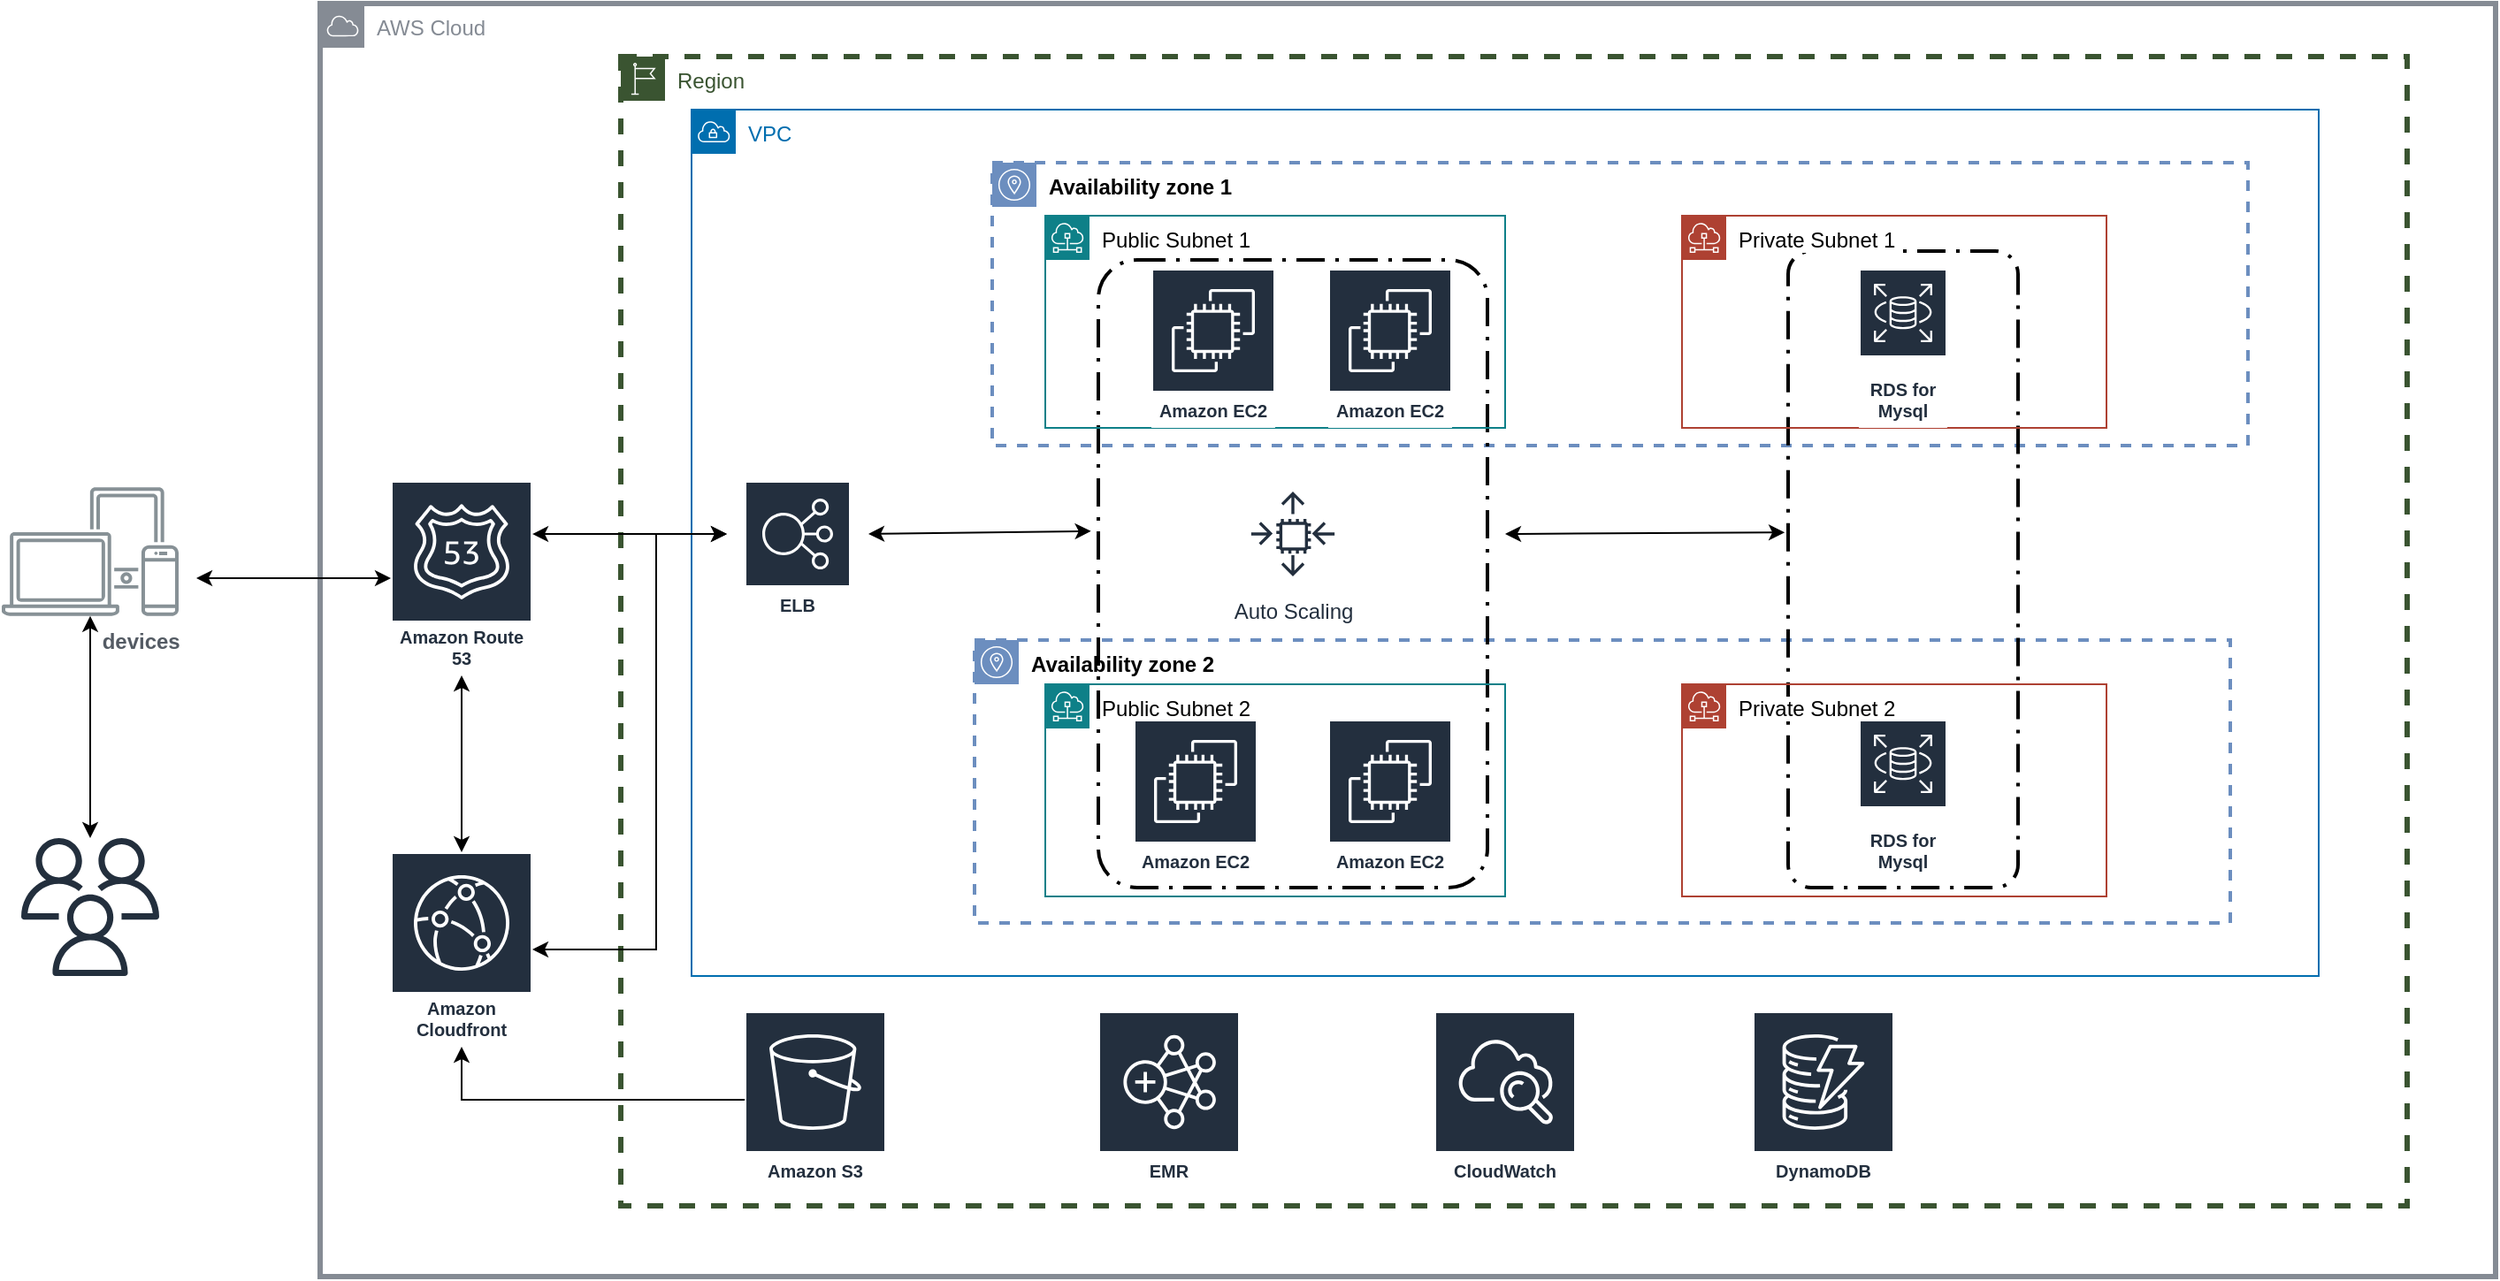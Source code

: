 <mxfile version="17.4.3" type="github">
  <diagram id="Uc_7oqcD5Ny5fzvCNf-f" name="Page-1">
    <mxGraphModel dx="1783" dy="1116" grid="1" gridSize="10" guides="1" tooltips="1" connect="1" arrows="1" fold="1" page="1" pageScale="1" pageWidth="1600" pageHeight="900" math="0" shadow="0">
      <root>
        <mxCell id="0" />
        <mxCell id="1" parent="0" />
        <mxCell id="pLk1prXo5KtXHWi_JZdG-7" value="AWS Cloud" style="sketch=0;outlineConnect=0;gradientColor=none;html=1;whiteSpace=wrap;fontSize=12;fontStyle=0;shape=mxgraph.aws4.group;grIcon=mxgraph.aws4.group_aws_cloud;strokeColor=#858B94;fillColor=none;verticalAlign=top;align=left;spacingLeft=30;fontColor=#858B94;dashed=0;strokeWidth=3;" vertex="1" parent="1">
          <mxGeometry x="290" y="30" width="1230" height="720" as="geometry" />
        </mxCell>
        <mxCell id="pLk1prXo5KtXHWi_JZdG-8" value="Region" style="sketch=0;outlineConnect=0;html=1;whiteSpace=wrap;fontSize=12;fontStyle=0;shape=mxgraph.aws4.group;grIcon=mxgraph.aws4.group_region;strokeColor=#3A5431;fillColor=none;verticalAlign=top;align=left;spacingLeft=30;fontColor=#3A5431;dashed=1;strokeWidth=3;" vertex="1" parent="1">
          <mxGeometry x="460" y="60" width="1010" height="650" as="geometry" />
        </mxCell>
        <mxCell id="pLk1prXo5KtXHWi_JZdG-9" value="VPC" style="sketch=0;outlineConnect=0;html=1;whiteSpace=wrap;fontSize=12;fontStyle=0;shape=mxgraph.aws4.group;grIcon=mxgraph.aws4.group_vpc;strokeColor=#006EAF;fillColor=none;verticalAlign=top;align=left;spacingLeft=30;fontColor=#006EAF;dashed=0;" vertex="1" parent="1">
          <mxGeometry x="500" y="90" width="920" height="490" as="geometry" />
        </mxCell>
        <mxCell id="pLk1prXo5KtXHWi_JZdG-10" value="&lt;b&gt;Availability zone 1&lt;/b&gt;" style="sketch=0;outlineConnect=0;html=1;whiteSpace=wrap;fontSize=12;fontStyle=0;shape=mxgraph.aws4.group;grIcon=mxgraph.aws4.group_availability_zone;strokeColor=#6c8ebf;fillColor=none;verticalAlign=top;align=left;spacingLeft=30;dashed=1;strokeWidth=2;" vertex="1" parent="1">
          <mxGeometry x="670" y="120" width="710" height="160" as="geometry" />
        </mxCell>
        <mxCell id="pLk1prXo5KtXHWi_JZdG-11" value="Amazon Cloudfront" style="sketch=0;outlineConnect=0;fontColor=#232F3E;gradientColor=none;strokeColor=#ffffff;fillColor=#232F3E;dashed=0;verticalLabelPosition=middle;verticalAlign=bottom;align=center;html=1;whiteSpace=wrap;fontSize=10;fontStyle=1;spacing=3;shape=mxgraph.aws4.productIcon;prIcon=mxgraph.aws4.cloudfront;" vertex="1" parent="1">
          <mxGeometry x="330" y="510" width="80" height="110" as="geometry" />
        </mxCell>
        <mxCell id="pLk1prXo5KtXHWi_JZdG-12" value="Amazon Route 53" style="sketch=0;outlineConnect=0;fontColor=#232F3E;gradientColor=none;strokeColor=#ffffff;fillColor=#232F3E;dashed=0;verticalLabelPosition=middle;verticalAlign=bottom;align=center;html=1;whiteSpace=wrap;fontSize=10;fontStyle=1;spacing=3;shape=mxgraph.aws4.productIcon;prIcon=mxgraph.aws4.route_53;" vertex="1" parent="1">
          <mxGeometry x="330" y="300" width="80" height="110" as="geometry" />
        </mxCell>
        <mxCell id="pLk1prXo5KtXHWi_JZdG-13" value="Amazon S3" style="sketch=0;outlineConnect=0;fontColor=#232F3E;gradientColor=none;strokeColor=#ffffff;fillColor=#232F3E;dashed=0;verticalLabelPosition=middle;verticalAlign=bottom;align=center;html=1;whiteSpace=wrap;fontSize=10;fontStyle=1;spacing=3;shape=mxgraph.aws4.productIcon;prIcon=mxgraph.aws4.s3;" vertex="1" parent="1">
          <mxGeometry x="530" y="600" width="80" height="100" as="geometry" />
        </mxCell>
        <mxCell id="pLk1prXo5KtXHWi_JZdG-14" value="" style="sketch=0;outlineConnect=0;fontColor=#232F3E;gradientColor=none;fillColor=#232F3D;strokeColor=none;dashed=0;verticalLabelPosition=bottom;verticalAlign=top;align=center;html=1;fontSize=12;fontStyle=0;aspect=fixed;pointerEvents=1;shape=mxgraph.aws4.users;" vertex="1" parent="1">
          <mxGeometry x="121" y="502" width="78" height="78" as="geometry" />
        </mxCell>
        <mxCell id="pLk1prXo5KtXHWi_JZdG-15" value="&lt;span&gt;&lt;b&gt;&amp;nbsp; &amp;nbsp; &amp;nbsp; &amp;nbsp; &amp;nbsp; &amp;nbsp; &amp;nbsp; &amp;nbsp; &amp;nbsp;devices&lt;/b&gt;&lt;/span&gt;" style="sketch=0;outlineConnect=0;gradientColor=none;fontColor=#545B64;strokeColor=none;fillColor=#879196;dashed=0;verticalLabelPosition=bottom;verticalAlign=top;align=center;html=1;fontSize=12;fontStyle=0;aspect=fixed;shape=mxgraph.aws4.illustration_devices;pointerEvents=1;labelBackgroundColor=default;" vertex="1" parent="1">
          <mxGeometry x="110" y="303.5" width="100" height="73" as="geometry" />
        </mxCell>
        <mxCell id="pLk1prXo5KtXHWi_JZdG-16" value="CloudWatch" style="sketch=0;outlineConnect=0;fontColor=#232F3E;gradientColor=none;strokeColor=#ffffff;fillColor=#232F3E;dashed=0;verticalLabelPosition=middle;verticalAlign=bottom;align=center;html=1;whiteSpace=wrap;fontSize=10;fontStyle=1;spacing=3;shape=mxgraph.aws4.productIcon;prIcon=mxgraph.aws4.cloudwatch;" vertex="1" parent="1">
          <mxGeometry x="920" y="600" width="80" height="100" as="geometry" />
        </mxCell>
        <mxCell id="pLk1prXo5KtXHWi_JZdG-23" value="&lt;span style=&quot;background-color: rgb(255 , 255 , 255)&quot;&gt;&lt;b&gt;Availability zone 2&lt;/b&gt;&lt;/span&gt;" style="sketch=0;outlineConnect=0;html=1;whiteSpace=wrap;fontSize=12;fontStyle=0;shape=mxgraph.aws4.group;grIcon=mxgraph.aws4.group_availability_zone;strokeColor=#6c8ebf;fillColor=none;verticalAlign=top;align=left;spacingLeft=30;dashed=1;strokeWidth=2;" vertex="1" parent="1">
          <mxGeometry x="660" y="390" width="710" height="160" as="geometry" />
        </mxCell>
        <mxCell id="pLk1prXo5KtXHWi_JZdG-28" value="" style="rounded=1;arcSize=10;dashed=1;fillColor=none;gradientColor=none;dashPattern=8 3 1 3;strokeWidth=2;fontColor=#3A5431;" vertex="1" parent="1">
          <mxGeometry x="730" y="175" width="220" height="355" as="geometry" />
        </mxCell>
        <mxCell id="pLk1prXo5KtXHWi_JZdG-18" value="DynamoDB" style="sketch=0;outlineConnect=0;fontColor=#232F3E;gradientColor=none;strokeColor=#ffffff;fillColor=#232F3E;dashed=0;verticalLabelPosition=middle;verticalAlign=bottom;align=center;html=1;whiteSpace=wrap;fontSize=10;fontStyle=1;spacing=3;shape=mxgraph.aws4.productIcon;prIcon=mxgraph.aws4.dynamodb;" vertex="1" parent="1">
          <mxGeometry x="1100" y="600" width="80" height="100" as="geometry" />
        </mxCell>
        <mxCell id="pLk1prXo5KtXHWi_JZdG-20" value="Auto Scaling" style="sketch=0;outlineConnect=0;fontColor=#232F3E;gradientColor=none;strokeColor=#232F3E;fillColor=#ffffff;dashed=0;verticalLabelPosition=bottom;verticalAlign=top;align=center;html=1;fontSize=12;fontStyle=0;aspect=fixed;shape=mxgraph.aws4.resourceIcon;resIcon=mxgraph.aws4.auto_scaling;" vertex="1" parent="1">
          <mxGeometry x="810" y="300" width="60" height="60" as="geometry" />
        </mxCell>
        <mxCell id="pLk1prXo5KtXHWi_JZdG-21" value="ELB" style="sketch=0;outlineConnect=0;fontColor=#232F3E;gradientColor=none;strokeColor=#ffffff;fillColor=#232F3E;dashed=0;verticalLabelPosition=middle;verticalAlign=bottom;align=center;html=1;whiteSpace=wrap;fontSize=10;fontStyle=1;spacing=3;shape=mxgraph.aws4.productIcon;prIcon=mxgraph.aws4.elastic_load_balancing;" vertex="1" parent="1">
          <mxGeometry x="530" y="300" width="60" height="80" as="geometry" />
        </mxCell>
        <mxCell id="pLk1prXo5KtXHWi_JZdG-22" value="EMR" style="sketch=0;outlineConnect=0;fontColor=#232F3E;gradientColor=none;strokeColor=#ffffff;fillColor=#232F3E;dashed=0;verticalLabelPosition=middle;verticalAlign=bottom;align=center;html=1;whiteSpace=wrap;fontSize=10;fontStyle=1;spacing=3;shape=mxgraph.aws4.productIcon;prIcon=mxgraph.aws4.emr;" vertex="1" parent="1">
          <mxGeometry x="730" y="600" width="80" height="100" as="geometry" />
        </mxCell>
        <mxCell id="pLk1prXo5KtXHWi_JZdG-36" style="edgeStyle=orthogonalEdgeStyle;rounded=0;orthogonalLoop=1;jettySize=auto;html=1;fontColor=#3A5431;" edge="1" parent="1" source="pLk1prXo5KtXHWi_JZdG-13" target="pLk1prXo5KtXHWi_JZdG-11">
          <mxGeometry relative="1" as="geometry">
            <mxPoint x="500" y="790" as="sourcePoint" />
            <Array as="points">
              <mxPoint x="370" y="650" />
            </Array>
          </mxGeometry>
        </mxCell>
        <mxCell id="pLk1prXo5KtXHWi_JZdG-27" value="Public Subnet 2" style="sketch=0;outlineConnect=0;html=1;whiteSpace=wrap;fontSize=12;fontStyle=0;shape=mxgraph.aws4.group;grIcon=mxgraph.aws4.group_subnet;strokeColor=#0e8088;fillColor=none;verticalAlign=top;align=left;spacingLeft=30;dashed=0;" vertex="1" parent="1">
          <mxGeometry x="700" y="415" width="260" height="120" as="geometry" />
        </mxCell>
        <mxCell id="pLk1prXo5KtXHWi_JZdG-26" value="Public Subnet 1" style="sketch=0;outlineConnect=0;html=1;whiteSpace=wrap;fontSize=12;fontStyle=0;shape=mxgraph.aws4.group;grIcon=mxgraph.aws4.group_subnet;strokeColor=#0e8088;fillColor=none;verticalAlign=top;align=left;spacingLeft=30;dashed=0;" vertex="1" parent="1">
          <mxGeometry x="700" y="150" width="260" height="120" as="geometry" />
        </mxCell>
        <mxCell id="pLk1prXo5KtXHWi_JZdG-34" value="" style="endArrow=classic;startArrow=classic;html=1;rounded=0;fontColor=#3A5431;" edge="1" parent="1" source="pLk1prXo5KtXHWi_JZdG-12" target="pLk1prXo5KtXHWi_JZdG-11">
          <mxGeometry width="50" height="50" relative="1" as="geometry">
            <mxPoint x="760" y="480" as="sourcePoint" />
            <mxPoint x="810" y="430" as="targetPoint" />
          </mxGeometry>
        </mxCell>
        <mxCell id="pLk1prXo5KtXHWi_JZdG-30" value="Amazon EC2" style="sketch=0;outlineConnect=0;fontColor=#232F3E;gradientColor=none;strokeColor=#ffffff;fillColor=#232F3E;dashed=0;verticalLabelPosition=middle;verticalAlign=bottom;align=center;html=1;whiteSpace=wrap;fontSize=10;fontStyle=1;spacing=3;shape=mxgraph.aws4.productIcon;prIcon=mxgraph.aws4.ec2;" vertex="1" parent="1">
          <mxGeometry x="750" y="435" width="70" height="90" as="geometry" />
        </mxCell>
        <mxCell id="pLk1prXo5KtXHWi_JZdG-29" value="Amazon EC2" style="sketch=0;outlineConnect=0;fontColor=#232F3E;gradientColor=none;strokeColor=#ffffff;fillColor=#232F3E;dashed=0;verticalLabelPosition=middle;verticalAlign=bottom;align=center;html=1;whiteSpace=wrap;fontSize=10;fontStyle=1;spacing=3;shape=mxgraph.aws4.productIcon;prIcon=mxgraph.aws4.ec2;" vertex="1" parent="1">
          <mxGeometry x="760" y="180" width="70" height="90" as="geometry" />
        </mxCell>
        <mxCell id="pLk1prXo5KtXHWi_JZdG-24" value="Amazon EC2" style="sketch=0;outlineConnect=0;fontColor=#232F3E;gradientColor=none;strokeColor=#ffffff;fillColor=#232F3E;dashed=0;verticalLabelPosition=middle;verticalAlign=bottom;align=center;html=1;whiteSpace=wrap;fontSize=10;fontStyle=1;spacing=3;shape=mxgraph.aws4.productIcon;prIcon=mxgraph.aws4.ec2;" vertex="1" parent="1">
          <mxGeometry x="860" y="180" width="70" height="90" as="geometry" />
        </mxCell>
        <mxCell id="pLk1prXo5KtXHWi_JZdG-35" value="" style="endArrow=classic;startArrow=classic;html=1;rounded=0;fontColor=#3A5431;entryX=1;entryY=0.273;entryDx=0;entryDy=0;entryPerimeter=0;" edge="1" parent="1" target="pLk1prXo5KtXHWi_JZdG-12">
          <mxGeometry width="50" height="50" relative="1" as="geometry">
            <mxPoint x="520" y="330" as="sourcePoint" />
            <mxPoint x="420" y="330" as="targetPoint" />
          </mxGeometry>
        </mxCell>
        <mxCell id="pLk1prXo5KtXHWi_JZdG-31" value="Amazon EC2" style="sketch=0;outlineConnect=0;fontColor=#232F3E;gradientColor=none;strokeColor=#ffffff;fillColor=#232F3E;dashed=0;verticalLabelPosition=middle;verticalAlign=bottom;align=center;html=1;whiteSpace=wrap;fontSize=10;fontStyle=1;spacing=3;shape=mxgraph.aws4.productIcon;prIcon=mxgraph.aws4.ec2;" vertex="1" parent="1">
          <mxGeometry x="860" y="435" width="70" height="90" as="geometry" />
        </mxCell>
        <mxCell id="pLk1prXo5KtXHWi_JZdG-38" value="" style="endArrow=classic;startArrow=classic;html=1;rounded=0;fontColor=#3A5431;entryX=-0.019;entryY=0.432;entryDx=0;entryDy=0;entryPerimeter=0;" edge="1" parent="1" target="pLk1prXo5KtXHWi_JZdG-28">
          <mxGeometry width="50" height="50" relative="1" as="geometry">
            <mxPoint x="600" y="330" as="sourcePoint" />
            <mxPoint x="700" y="330" as="targetPoint" />
          </mxGeometry>
        </mxCell>
        <mxCell id="pLk1prXo5KtXHWi_JZdG-39" value="" style="endArrow=classic;startArrow=classic;html=1;rounded=0;fontColor=#3A5431;" edge="1" parent="1" source="pLk1prXo5KtXHWi_JZdG-11">
          <mxGeometry width="50" height="50" relative="1" as="geometry">
            <mxPoint x="590" y="540" as="sourcePoint" />
            <mxPoint x="520" y="330" as="targetPoint" />
            <Array as="points">
              <mxPoint x="480" y="565" />
              <mxPoint x="480" y="330" />
            </Array>
          </mxGeometry>
        </mxCell>
        <mxCell id="pLk1prXo5KtXHWi_JZdG-42" value="" style="endArrow=classic;startArrow=classic;html=1;rounded=0;fontColor=#3A5431;" edge="1" parent="1" target="pLk1prXo5KtXHWi_JZdG-12">
          <mxGeometry width="50" height="50" relative="1" as="geometry">
            <mxPoint x="220" y="355" as="sourcePoint" />
            <mxPoint x="470" y="580" as="targetPoint" />
          </mxGeometry>
        </mxCell>
        <mxCell id="pLk1prXo5KtXHWi_JZdG-43" value="" style="endArrow=classic;startArrow=classic;html=1;rounded=0;fontColor=#3A5431;" edge="1" parent="1" source="pLk1prXo5KtXHWi_JZdG-14" target="pLk1prXo5KtXHWi_JZdG-15">
          <mxGeometry width="50" height="50" relative="1" as="geometry">
            <mxPoint x="450" y="460" as="sourcePoint" />
            <mxPoint x="500" y="410" as="targetPoint" />
          </mxGeometry>
        </mxCell>
        <mxCell id="pLk1prXo5KtXHWi_JZdG-49" value="" style="rounded=1;arcSize=10;dashed=1;fillColor=none;gradientColor=none;dashPattern=8 3 1 3;strokeWidth=2;labelBackgroundColor=#FFFFFF;fontColor=#3A5431;" vertex="1" parent="1">
          <mxGeometry x="1120" y="170" width="130" height="360" as="geometry" />
        </mxCell>
        <mxCell id="pLk1prXo5KtXHWi_JZdG-44" value="Private&amp;nbsp;Subnet 2" style="sketch=0;outlineConnect=0;html=1;whiteSpace=wrap;fontSize=12;fontStyle=0;shape=mxgraph.aws4.group;grIcon=mxgraph.aws4.group_subnet;strokeColor=#ae4132;fillColor=none;verticalAlign=top;align=left;spacingLeft=30;dashed=0;labelBackgroundColor=#FFFFFF;" vertex="1" parent="1">
          <mxGeometry x="1060" y="415" width="240" height="120" as="geometry" />
        </mxCell>
        <mxCell id="pLk1prXo5KtXHWi_JZdG-45" value="Private&amp;nbsp;Subnet 1" style="sketch=0;outlineConnect=0;html=1;whiteSpace=wrap;fontSize=12;fontStyle=0;shape=mxgraph.aws4.group;grIcon=mxgraph.aws4.group_subnet;strokeColor=#ae4132;fillColor=none;verticalAlign=top;align=left;spacingLeft=30;dashed=0;labelBackgroundColor=#FFFFFF;" vertex="1" parent="1">
          <mxGeometry x="1060" y="150" width="240" height="120" as="geometry" />
        </mxCell>
        <mxCell id="pLk1prXo5KtXHWi_JZdG-48" value="RDS for Mysql" style="sketch=0;outlineConnect=0;fontColor=#232F3E;gradientColor=none;strokeColor=#ffffff;fillColor=#232F3E;dashed=0;verticalLabelPosition=middle;verticalAlign=bottom;align=center;html=1;whiteSpace=wrap;fontSize=10;fontStyle=1;spacing=3;shape=mxgraph.aws4.productIcon;prIcon=mxgraph.aws4.rds;" vertex="1" parent="1">
          <mxGeometry x="1160" y="180" width="50" height="90" as="geometry" />
        </mxCell>
        <mxCell id="pLk1prXo5KtXHWi_JZdG-50" value="RDS for Mysql" style="sketch=0;outlineConnect=0;fontColor=#232F3E;gradientColor=none;strokeColor=#ffffff;fillColor=#232F3E;dashed=0;verticalLabelPosition=middle;verticalAlign=bottom;align=center;html=1;whiteSpace=wrap;fontSize=10;fontStyle=1;spacing=3;shape=mxgraph.aws4.productIcon;prIcon=mxgraph.aws4.rds;" vertex="1" parent="1">
          <mxGeometry x="1160" y="435" width="50" height="90" as="geometry" />
        </mxCell>
        <mxCell id="pLk1prXo5KtXHWi_JZdG-52" value="" style="endArrow=classic;startArrow=classic;html=1;rounded=0;fontColor=#3A5431;entryX=-0.015;entryY=0.442;entryDx=0;entryDy=0;entryPerimeter=0;" edge="1" parent="1" target="pLk1prXo5KtXHWi_JZdG-49">
          <mxGeometry width="50" height="50" relative="1" as="geometry">
            <mxPoint x="960" y="330" as="sourcePoint" />
            <mxPoint x="1130" y="430" as="targetPoint" />
          </mxGeometry>
        </mxCell>
      </root>
    </mxGraphModel>
  </diagram>
</mxfile>
